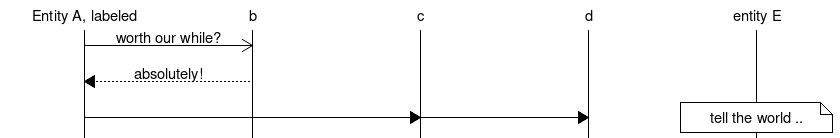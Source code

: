 msc {
  # options
  hscale="1.4";

  # entities
  a [label="Entity A, labeled"],
  b,
  c,
  d,
  "entity E";

  # arcs
  a =>> b [label="worth our while?"];
  b >> a [label="absolutely!"];
  a => c,
  a => d,
  "entity E" note "entity E" [label="tell the world .."];
}